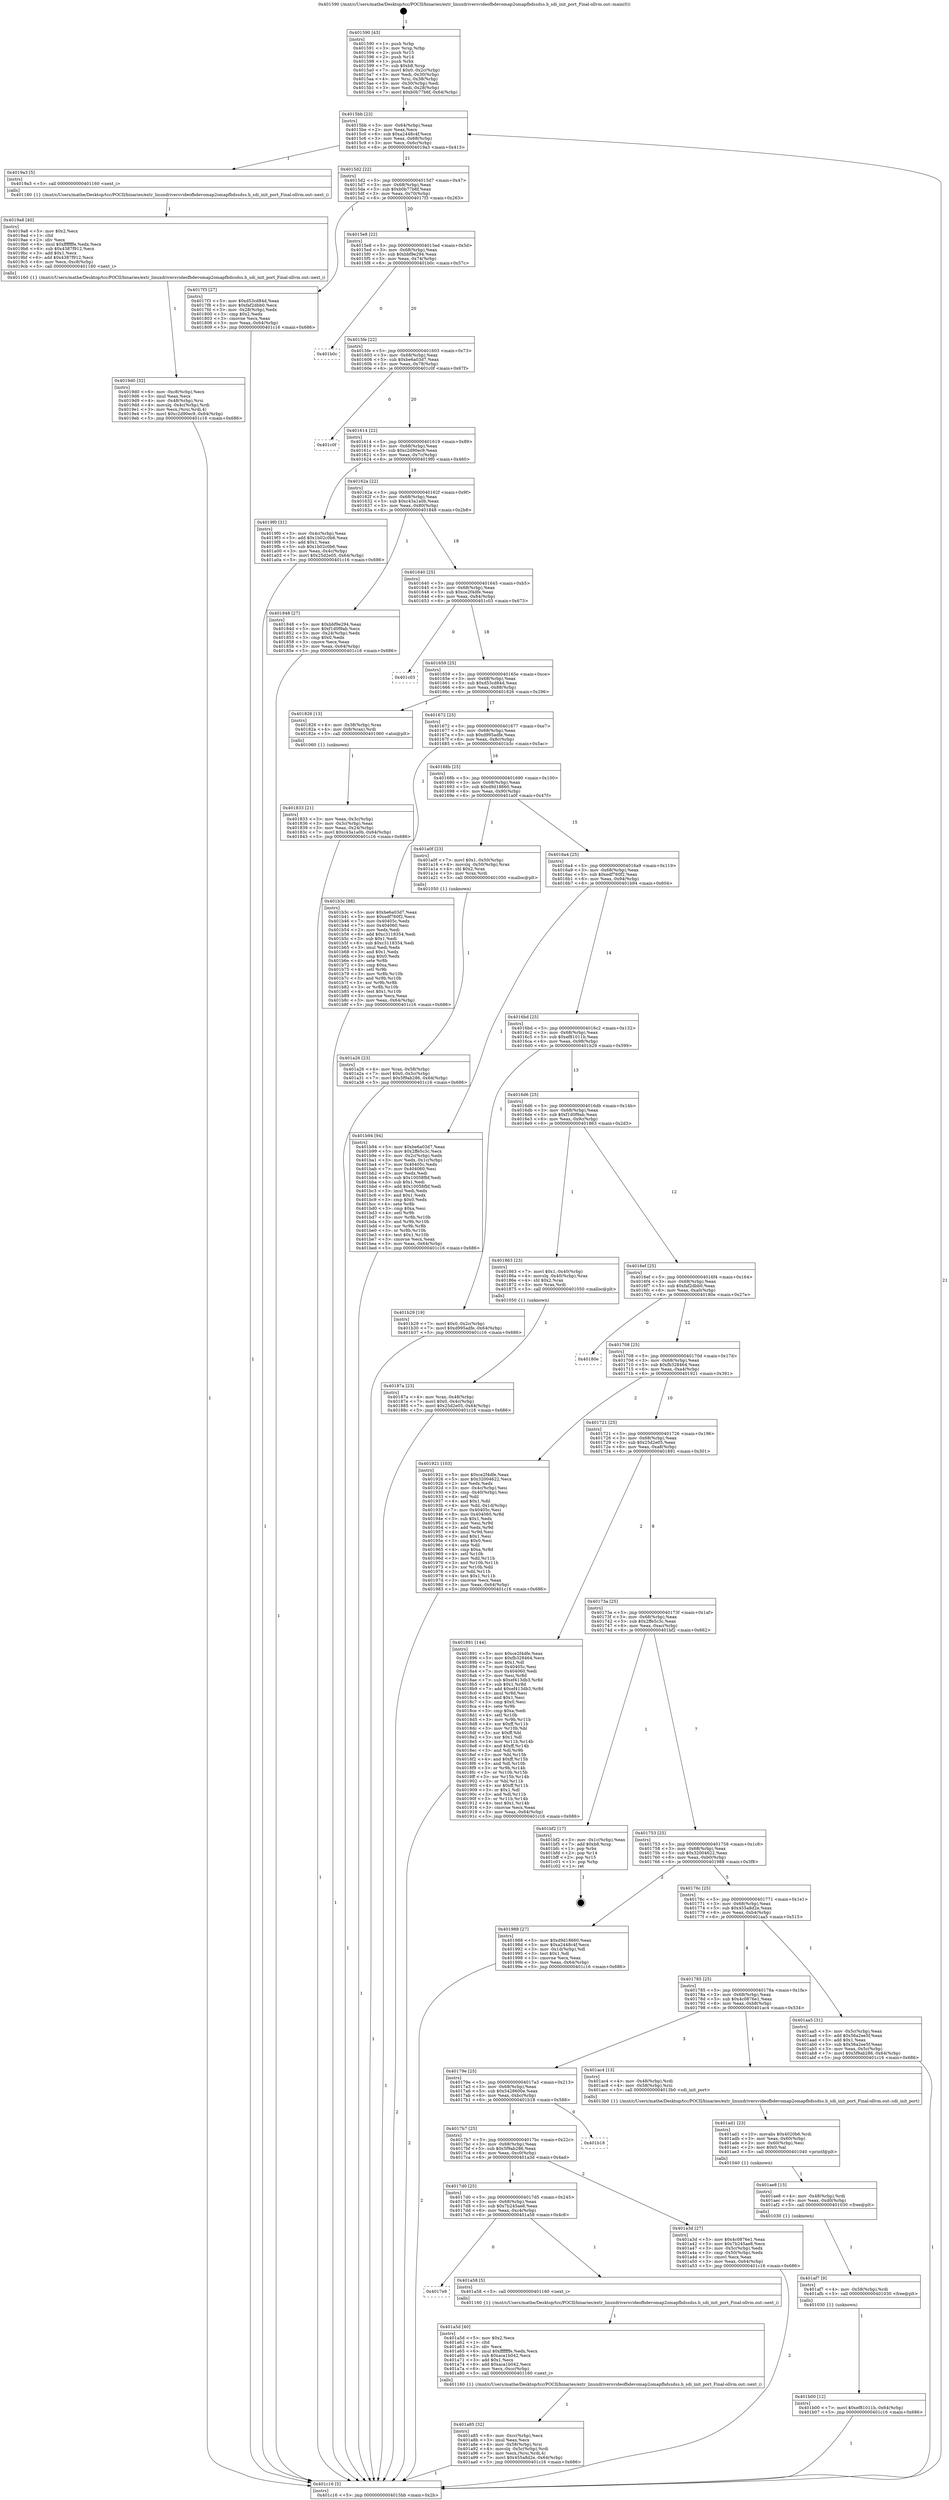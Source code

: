 digraph "0x401590" {
  label = "0x401590 (/mnt/c/Users/mathe/Desktop/tcc/POCII/binaries/extr_linuxdriversvideofbdevomap2omapfbdssdss.h_sdi_init_port_Final-ollvm.out::main(0))"
  labelloc = "t"
  node[shape=record]

  Entry [label="",width=0.3,height=0.3,shape=circle,fillcolor=black,style=filled]
  "0x4015bb" [label="{
     0x4015bb [23]\l
     | [instrs]\l
     &nbsp;&nbsp;0x4015bb \<+3\>: mov -0x64(%rbp),%eax\l
     &nbsp;&nbsp;0x4015be \<+2\>: mov %eax,%ecx\l
     &nbsp;&nbsp;0x4015c0 \<+6\>: sub $0xa2448c4f,%ecx\l
     &nbsp;&nbsp;0x4015c6 \<+3\>: mov %eax,-0x68(%rbp)\l
     &nbsp;&nbsp;0x4015c9 \<+3\>: mov %ecx,-0x6c(%rbp)\l
     &nbsp;&nbsp;0x4015cc \<+6\>: je 00000000004019a3 \<main+0x413\>\l
  }"]
  "0x4019a3" [label="{
     0x4019a3 [5]\l
     | [instrs]\l
     &nbsp;&nbsp;0x4019a3 \<+5\>: call 0000000000401160 \<next_i\>\l
     | [calls]\l
     &nbsp;&nbsp;0x401160 \{1\} (/mnt/c/Users/mathe/Desktop/tcc/POCII/binaries/extr_linuxdriversvideofbdevomap2omapfbdssdss.h_sdi_init_port_Final-ollvm.out::next_i)\l
  }"]
  "0x4015d2" [label="{
     0x4015d2 [22]\l
     | [instrs]\l
     &nbsp;&nbsp;0x4015d2 \<+5\>: jmp 00000000004015d7 \<main+0x47\>\l
     &nbsp;&nbsp;0x4015d7 \<+3\>: mov -0x68(%rbp),%eax\l
     &nbsp;&nbsp;0x4015da \<+5\>: sub $0xb0b77b6f,%eax\l
     &nbsp;&nbsp;0x4015df \<+3\>: mov %eax,-0x70(%rbp)\l
     &nbsp;&nbsp;0x4015e2 \<+6\>: je 00000000004017f3 \<main+0x263\>\l
  }"]
  Exit [label="",width=0.3,height=0.3,shape=circle,fillcolor=black,style=filled,peripheries=2]
  "0x4017f3" [label="{
     0x4017f3 [27]\l
     | [instrs]\l
     &nbsp;&nbsp;0x4017f3 \<+5\>: mov $0xd53cd84d,%eax\l
     &nbsp;&nbsp;0x4017f8 \<+5\>: mov $0xfaf2dbb0,%ecx\l
     &nbsp;&nbsp;0x4017fd \<+3\>: mov -0x28(%rbp),%edx\l
     &nbsp;&nbsp;0x401800 \<+3\>: cmp $0x2,%edx\l
     &nbsp;&nbsp;0x401803 \<+3\>: cmovne %ecx,%eax\l
     &nbsp;&nbsp;0x401806 \<+3\>: mov %eax,-0x64(%rbp)\l
     &nbsp;&nbsp;0x401809 \<+5\>: jmp 0000000000401c16 \<main+0x686\>\l
  }"]
  "0x4015e8" [label="{
     0x4015e8 [22]\l
     | [instrs]\l
     &nbsp;&nbsp;0x4015e8 \<+5\>: jmp 00000000004015ed \<main+0x5d\>\l
     &nbsp;&nbsp;0x4015ed \<+3\>: mov -0x68(%rbp),%eax\l
     &nbsp;&nbsp;0x4015f0 \<+5\>: sub $0xbbf9e294,%eax\l
     &nbsp;&nbsp;0x4015f5 \<+3\>: mov %eax,-0x74(%rbp)\l
     &nbsp;&nbsp;0x4015f8 \<+6\>: je 0000000000401b0c \<main+0x57c\>\l
  }"]
  "0x401c16" [label="{
     0x401c16 [5]\l
     | [instrs]\l
     &nbsp;&nbsp;0x401c16 \<+5\>: jmp 00000000004015bb \<main+0x2b\>\l
  }"]
  "0x401590" [label="{
     0x401590 [43]\l
     | [instrs]\l
     &nbsp;&nbsp;0x401590 \<+1\>: push %rbp\l
     &nbsp;&nbsp;0x401591 \<+3\>: mov %rsp,%rbp\l
     &nbsp;&nbsp;0x401594 \<+2\>: push %r15\l
     &nbsp;&nbsp;0x401596 \<+2\>: push %r14\l
     &nbsp;&nbsp;0x401598 \<+1\>: push %rbx\l
     &nbsp;&nbsp;0x401599 \<+7\>: sub $0xb8,%rsp\l
     &nbsp;&nbsp;0x4015a0 \<+7\>: movl $0x0,-0x2c(%rbp)\l
     &nbsp;&nbsp;0x4015a7 \<+3\>: mov %edi,-0x30(%rbp)\l
     &nbsp;&nbsp;0x4015aa \<+4\>: mov %rsi,-0x38(%rbp)\l
     &nbsp;&nbsp;0x4015ae \<+3\>: mov -0x30(%rbp),%edi\l
     &nbsp;&nbsp;0x4015b1 \<+3\>: mov %edi,-0x28(%rbp)\l
     &nbsp;&nbsp;0x4015b4 \<+7\>: movl $0xb0b77b6f,-0x64(%rbp)\l
  }"]
  "0x401b00" [label="{
     0x401b00 [12]\l
     | [instrs]\l
     &nbsp;&nbsp;0x401b00 \<+7\>: movl $0xef81011b,-0x64(%rbp)\l
     &nbsp;&nbsp;0x401b07 \<+5\>: jmp 0000000000401c16 \<main+0x686\>\l
  }"]
  "0x401b0c" [label="{
     0x401b0c\l
  }", style=dashed]
  "0x4015fe" [label="{
     0x4015fe [22]\l
     | [instrs]\l
     &nbsp;&nbsp;0x4015fe \<+5\>: jmp 0000000000401603 \<main+0x73\>\l
     &nbsp;&nbsp;0x401603 \<+3\>: mov -0x68(%rbp),%eax\l
     &nbsp;&nbsp;0x401606 \<+5\>: sub $0xbe6a03d7,%eax\l
     &nbsp;&nbsp;0x40160b \<+3\>: mov %eax,-0x78(%rbp)\l
     &nbsp;&nbsp;0x40160e \<+6\>: je 0000000000401c0f \<main+0x67f\>\l
  }"]
  "0x401af7" [label="{
     0x401af7 [9]\l
     | [instrs]\l
     &nbsp;&nbsp;0x401af7 \<+4\>: mov -0x58(%rbp),%rdi\l
     &nbsp;&nbsp;0x401afb \<+5\>: call 0000000000401030 \<free@plt\>\l
     | [calls]\l
     &nbsp;&nbsp;0x401030 \{1\} (unknown)\l
  }"]
  "0x401c0f" [label="{
     0x401c0f\l
  }", style=dashed]
  "0x401614" [label="{
     0x401614 [22]\l
     | [instrs]\l
     &nbsp;&nbsp;0x401614 \<+5\>: jmp 0000000000401619 \<main+0x89\>\l
     &nbsp;&nbsp;0x401619 \<+3\>: mov -0x68(%rbp),%eax\l
     &nbsp;&nbsp;0x40161c \<+5\>: sub $0xc2d90ec9,%eax\l
     &nbsp;&nbsp;0x401621 \<+3\>: mov %eax,-0x7c(%rbp)\l
     &nbsp;&nbsp;0x401624 \<+6\>: je 00000000004019f0 \<main+0x460\>\l
  }"]
  "0x401ae8" [label="{
     0x401ae8 [15]\l
     | [instrs]\l
     &nbsp;&nbsp;0x401ae8 \<+4\>: mov -0x48(%rbp),%rdi\l
     &nbsp;&nbsp;0x401aec \<+6\>: mov %eax,-0xd0(%rbp)\l
     &nbsp;&nbsp;0x401af2 \<+5\>: call 0000000000401030 \<free@plt\>\l
     | [calls]\l
     &nbsp;&nbsp;0x401030 \{1\} (unknown)\l
  }"]
  "0x4019f0" [label="{
     0x4019f0 [31]\l
     | [instrs]\l
     &nbsp;&nbsp;0x4019f0 \<+3\>: mov -0x4c(%rbp),%eax\l
     &nbsp;&nbsp;0x4019f3 \<+5\>: add $0x1b02c0b6,%eax\l
     &nbsp;&nbsp;0x4019f8 \<+3\>: add $0x1,%eax\l
     &nbsp;&nbsp;0x4019fb \<+5\>: sub $0x1b02c0b6,%eax\l
     &nbsp;&nbsp;0x401a00 \<+3\>: mov %eax,-0x4c(%rbp)\l
     &nbsp;&nbsp;0x401a03 \<+7\>: movl $0x25d2e05,-0x64(%rbp)\l
     &nbsp;&nbsp;0x401a0a \<+5\>: jmp 0000000000401c16 \<main+0x686\>\l
  }"]
  "0x40162a" [label="{
     0x40162a [22]\l
     | [instrs]\l
     &nbsp;&nbsp;0x40162a \<+5\>: jmp 000000000040162f \<main+0x9f\>\l
     &nbsp;&nbsp;0x40162f \<+3\>: mov -0x68(%rbp),%eax\l
     &nbsp;&nbsp;0x401632 \<+5\>: sub $0xc43a1a0b,%eax\l
     &nbsp;&nbsp;0x401637 \<+3\>: mov %eax,-0x80(%rbp)\l
     &nbsp;&nbsp;0x40163a \<+6\>: je 0000000000401848 \<main+0x2b8\>\l
  }"]
  "0x401ad1" [label="{
     0x401ad1 [23]\l
     | [instrs]\l
     &nbsp;&nbsp;0x401ad1 \<+10\>: movabs $0x4020b6,%rdi\l
     &nbsp;&nbsp;0x401adb \<+3\>: mov %eax,-0x60(%rbp)\l
     &nbsp;&nbsp;0x401ade \<+3\>: mov -0x60(%rbp),%esi\l
     &nbsp;&nbsp;0x401ae1 \<+2\>: mov $0x0,%al\l
     &nbsp;&nbsp;0x401ae3 \<+5\>: call 0000000000401040 \<printf@plt\>\l
     | [calls]\l
     &nbsp;&nbsp;0x401040 \{1\} (unknown)\l
  }"]
  "0x401848" [label="{
     0x401848 [27]\l
     | [instrs]\l
     &nbsp;&nbsp;0x401848 \<+5\>: mov $0xbbf9e294,%eax\l
     &nbsp;&nbsp;0x40184d \<+5\>: mov $0xf1d0f9ab,%ecx\l
     &nbsp;&nbsp;0x401852 \<+3\>: mov -0x24(%rbp),%edx\l
     &nbsp;&nbsp;0x401855 \<+3\>: cmp $0x0,%edx\l
     &nbsp;&nbsp;0x401858 \<+3\>: cmove %ecx,%eax\l
     &nbsp;&nbsp;0x40185b \<+3\>: mov %eax,-0x64(%rbp)\l
     &nbsp;&nbsp;0x40185e \<+5\>: jmp 0000000000401c16 \<main+0x686\>\l
  }"]
  "0x401640" [label="{
     0x401640 [25]\l
     | [instrs]\l
     &nbsp;&nbsp;0x401640 \<+5\>: jmp 0000000000401645 \<main+0xb5\>\l
     &nbsp;&nbsp;0x401645 \<+3\>: mov -0x68(%rbp),%eax\l
     &nbsp;&nbsp;0x401648 \<+5\>: sub $0xce2f4dfe,%eax\l
     &nbsp;&nbsp;0x40164d \<+6\>: mov %eax,-0x84(%rbp)\l
     &nbsp;&nbsp;0x401653 \<+6\>: je 0000000000401c03 \<main+0x673\>\l
  }"]
  "0x401a85" [label="{
     0x401a85 [32]\l
     | [instrs]\l
     &nbsp;&nbsp;0x401a85 \<+6\>: mov -0xcc(%rbp),%ecx\l
     &nbsp;&nbsp;0x401a8b \<+3\>: imul %eax,%ecx\l
     &nbsp;&nbsp;0x401a8e \<+4\>: mov -0x58(%rbp),%rsi\l
     &nbsp;&nbsp;0x401a92 \<+4\>: movslq -0x5c(%rbp),%rdi\l
     &nbsp;&nbsp;0x401a96 \<+3\>: mov %ecx,(%rsi,%rdi,4)\l
     &nbsp;&nbsp;0x401a99 \<+7\>: movl $0x455a8d2e,-0x64(%rbp)\l
     &nbsp;&nbsp;0x401aa0 \<+5\>: jmp 0000000000401c16 \<main+0x686\>\l
  }"]
  "0x401c03" [label="{
     0x401c03\l
  }", style=dashed]
  "0x401659" [label="{
     0x401659 [25]\l
     | [instrs]\l
     &nbsp;&nbsp;0x401659 \<+5\>: jmp 000000000040165e \<main+0xce\>\l
     &nbsp;&nbsp;0x40165e \<+3\>: mov -0x68(%rbp),%eax\l
     &nbsp;&nbsp;0x401661 \<+5\>: sub $0xd53cd84d,%eax\l
     &nbsp;&nbsp;0x401666 \<+6\>: mov %eax,-0x88(%rbp)\l
     &nbsp;&nbsp;0x40166c \<+6\>: je 0000000000401826 \<main+0x296\>\l
  }"]
  "0x401a5d" [label="{
     0x401a5d [40]\l
     | [instrs]\l
     &nbsp;&nbsp;0x401a5d \<+5\>: mov $0x2,%ecx\l
     &nbsp;&nbsp;0x401a62 \<+1\>: cltd\l
     &nbsp;&nbsp;0x401a63 \<+2\>: idiv %ecx\l
     &nbsp;&nbsp;0x401a65 \<+6\>: imul $0xfffffffe,%edx,%ecx\l
     &nbsp;&nbsp;0x401a6b \<+6\>: sub $0xaca1b042,%ecx\l
     &nbsp;&nbsp;0x401a71 \<+3\>: add $0x1,%ecx\l
     &nbsp;&nbsp;0x401a74 \<+6\>: add $0xaca1b042,%ecx\l
     &nbsp;&nbsp;0x401a7a \<+6\>: mov %ecx,-0xcc(%rbp)\l
     &nbsp;&nbsp;0x401a80 \<+5\>: call 0000000000401160 \<next_i\>\l
     | [calls]\l
     &nbsp;&nbsp;0x401160 \{1\} (/mnt/c/Users/mathe/Desktop/tcc/POCII/binaries/extr_linuxdriversvideofbdevomap2omapfbdssdss.h_sdi_init_port_Final-ollvm.out::next_i)\l
  }"]
  "0x401826" [label="{
     0x401826 [13]\l
     | [instrs]\l
     &nbsp;&nbsp;0x401826 \<+4\>: mov -0x38(%rbp),%rax\l
     &nbsp;&nbsp;0x40182a \<+4\>: mov 0x8(%rax),%rdi\l
     &nbsp;&nbsp;0x40182e \<+5\>: call 0000000000401060 \<atoi@plt\>\l
     | [calls]\l
     &nbsp;&nbsp;0x401060 \{1\} (unknown)\l
  }"]
  "0x401672" [label="{
     0x401672 [25]\l
     | [instrs]\l
     &nbsp;&nbsp;0x401672 \<+5\>: jmp 0000000000401677 \<main+0xe7\>\l
     &nbsp;&nbsp;0x401677 \<+3\>: mov -0x68(%rbp),%eax\l
     &nbsp;&nbsp;0x40167a \<+5\>: sub $0xd995adfe,%eax\l
     &nbsp;&nbsp;0x40167f \<+6\>: mov %eax,-0x8c(%rbp)\l
     &nbsp;&nbsp;0x401685 \<+6\>: je 0000000000401b3c \<main+0x5ac\>\l
  }"]
  "0x401833" [label="{
     0x401833 [21]\l
     | [instrs]\l
     &nbsp;&nbsp;0x401833 \<+3\>: mov %eax,-0x3c(%rbp)\l
     &nbsp;&nbsp;0x401836 \<+3\>: mov -0x3c(%rbp),%eax\l
     &nbsp;&nbsp;0x401839 \<+3\>: mov %eax,-0x24(%rbp)\l
     &nbsp;&nbsp;0x40183c \<+7\>: movl $0xc43a1a0b,-0x64(%rbp)\l
     &nbsp;&nbsp;0x401843 \<+5\>: jmp 0000000000401c16 \<main+0x686\>\l
  }"]
  "0x4017e9" [label="{
     0x4017e9\l
  }", style=dashed]
  "0x401b3c" [label="{
     0x401b3c [88]\l
     | [instrs]\l
     &nbsp;&nbsp;0x401b3c \<+5\>: mov $0xbe6a03d7,%eax\l
     &nbsp;&nbsp;0x401b41 \<+5\>: mov $0xedf760f2,%ecx\l
     &nbsp;&nbsp;0x401b46 \<+7\>: mov 0x40405c,%edx\l
     &nbsp;&nbsp;0x401b4d \<+7\>: mov 0x404060,%esi\l
     &nbsp;&nbsp;0x401b54 \<+2\>: mov %edx,%edi\l
     &nbsp;&nbsp;0x401b56 \<+6\>: add $0xc3118354,%edi\l
     &nbsp;&nbsp;0x401b5c \<+3\>: sub $0x1,%edi\l
     &nbsp;&nbsp;0x401b5f \<+6\>: sub $0xc3118354,%edi\l
     &nbsp;&nbsp;0x401b65 \<+3\>: imul %edi,%edx\l
     &nbsp;&nbsp;0x401b68 \<+3\>: and $0x1,%edx\l
     &nbsp;&nbsp;0x401b6b \<+3\>: cmp $0x0,%edx\l
     &nbsp;&nbsp;0x401b6e \<+4\>: sete %r8b\l
     &nbsp;&nbsp;0x401b72 \<+3\>: cmp $0xa,%esi\l
     &nbsp;&nbsp;0x401b75 \<+4\>: setl %r9b\l
     &nbsp;&nbsp;0x401b79 \<+3\>: mov %r8b,%r10b\l
     &nbsp;&nbsp;0x401b7c \<+3\>: and %r9b,%r10b\l
     &nbsp;&nbsp;0x401b7f \<+3\>: xor %r9b,%r8b\l
     &nbsp;&nbsp;0x401b82 \<+3\>: or %r8b,%r10b\l
     &nbsp;&nbsp;0x401b85 \<+4\>: test $0x1,%r10b\l
     &nbsp;&nbsp;0x401b89 \<+3\>: cmovne %ecx,%eax\l
     &nbsp;&nbsp;0x401b8c \<+3\>: mov %eax,-0x64(%rbp)\l
     &nbsp;&nbsp;0x401b8f \<+5\>: jmp 0000000000401c16 \<main+0x686\>\l
  }"]
  "0x40168b" [label="{
     0x40168b [25]\l
     | [instrs]\l
     &nbsp;&nbsp;0x40168b \<+5\>: jmp 0000000000401690 \<main+0x100\>\l
     &nbsp;&nbsp;0x401690 \<+3\>: mov -0x68(%rbp),%eax\l
     &nbsp;&nbsp;0x401693 \<+5\>: sub $0xd9d18660,%eax\l
     &nbsp;&nbsp;0x401698 \<+6\>: mov %eax,-0x90(%rbp)\l
     &nbsp;&nbsp;0x40169e \<+6\>: je 0000000000401a0f \<main+0x47f\>\l
  }"]
  "0x401a58" [label="{
     0x401a58 [5]\l
     | [instrs]\l
     &nbsp;&nbsp;0x401a58 \<+5\>: call 0000000000401160 \<next_i\>\l
     | [calls]\l
     &nbsp;&nbsp;0x401160 \{1\} (/mnt/c/Users/mathe/Desktop/tcc/POCII/binaries/extr_linuxdriversvideofbdevomap2omapfbdssdss.h_sdi_init_port_Final-ollvm.out::next_i)\l
  }"]
  "0x401a0f" [label="{
     0x401a0f [23]\l
     | [instrs]\l
     &nbsp;&nbsp;0x401a0f \<+7\>: movl $0x1,-0x50(%rbp)\l
     &nbsp;&nbsp;0x401a16 \<+4\>: movslq -0x50(%rbp),%rax\l
     &nbsp;&nbsp;0x401a1a \<+4\>: shl $0x2,%rax\l
     &nbsp;&nbsp;0x401a1e \<+3\>: mov %rax,%rdi\l
     &nbsp;&nbsp;0x401a21 \<+5\>: call 0000000000401050 \<malloc@plt\>\l
     | [calls]\l
     &nbsp;&nbsp;0x401050 \{1\} (unknown)\l
  }"]
  "0x4016a4" [label="{
     0x4016a4 [25]\l
     | [instrs]\l
     &nbsp;&nbsp;0x4016a4 \<+5\>: jmp 00000000004016a9 \<main+0x119\>\l
     &nbsp;&nbsp;0x4016a9 \<+3\>: mov -0x68(%rbp),%eax\l
     &nbsp;&nbsp;0x4016ac \<+5\>: sub $0xedf760f2,%eax\l
     &nbsp;&nbsp;0x4016b1 \<+6\>: mov %eax,-0x94(%rbp)\l
     &nbsp;&nbsp;0x4016b7 \<+6\>: je 0000000000401b94 \<main+0x604\>\l
  }"]
  "0x4017d0" [label="{
     0x4017d0 [25]\l
     | [instrs]\l
     &nbsp;&nbsp;0x4017d0 \<+5\>: jmp 00000000004017d5 \<main+0x245\>\l
     &nbsp;&nbsp;0x4017d5 \<+3\>: mov -0x68(%rbp),%eax\l
     &nbsp;&nbsp;0x4017d8 \<+5\>: sub $0x7b245ae8,%eax\l
     &nbsp;&nbsp;0x4017dd \<+6\>: mov %eax,-0xc4(%rbp)\l
     &nbsp;&nbsp;0x4017e3 \<+6\>: je 0000000000401a58 \<main+0x4c8\>\l
  }"]
  "0x401b94" [label="{
     0x401b94 [94]\l
     | [instrs]\l
     &nbsp;&nbsp;0x401b94 \<+5\>: mov $0xbe6a03d7,%eax\l
     &nbsp;&nbsp;0x401b99 \<+5\>: mov $0x2ffe5c3c,%ecx\l
     &nbsp;&nbsp;0x401b9e \<+3\>: mov -0x2c(%rbp),%edx\l
     &nbsp;&nbsp;0x401ba1 \<+3\>: mov %edx,-0x1c(%rbp)\l
     &nbsp;&nbsp;0x401ba4 \<+7\>: mov 0x40405c,%edx\l
     &nbsp;&nbsp;0x401bab \<+7\>: mov 0x404060,%esi\l
     &nbsp;&nbsp;0x401bb2 \<+2\>: mov %edx,%edi\l
     &nbsp;&nbsp;0x401bb4 \<+6\>: sub $0x10058fbf,%edi\l
     &nbsp;&nbsp;0x401bba \<+3\>: sub $0x1,%edi\l
     &nbsp;&nbsp;0x401bbd \<+6\>: add $0x10058fbf,%edi\l
     &nbsp;&nbsp;0x401bc3 \<+3\>: imul %edi,%edx\l
     &nbsp;&nbsp;0x401bc6 \<+3\>: and $0x1,%edx\l
     &nbsp;&nbsp;0x401bc9 \<+3\>: cmp $0x0,%edx\l
     &nbsp;&nbsp;0x401bcc \<+4\>: sete %r8b\l
     &nbsp;&nbsp;0x401bd0 \<+3\>: cmp $0xa,%esi\l
     &nbsp;&nbsp;0x401bd3 \<+4\>: setl %r9b\l
     &nbsp;&nbsp;0x401bd7 \<+3\>: mov %r8b,%r10b\l
     &nbsp;&nbsp;0x401bda \<+3\>: and %r9b,%r10b\l
     &nbsp;&nbsp;0x401bdd \<+3\>: xor %r9b,%r8b\l
     &nbsp;&nbsp;0x401be0 \<+3\>: or %r8b,%r10b\l
     &nbsp;&nbsp;0x401be3 \<+4\>: test $0x1,%r10b\l
     &nbsp;&nbsp;0x401be7 \<+3\>: cmovne %ecx,%eax\l
     &nbsp;&nbsp;0x401bea \<+3\>: mov %eax,-0x64(%rbp)\l
     &nbsp;&nbsp;0x401bed \<+5\>: jmp 0000000000401c16 \<main+0x686\>\l
  }"]
  "0x4016bd" [label="{
     0x4016bd [25]\l
     | [instrs]\l
     &nbsp;&nbsp;0x4016bd \<+5\>: jmp 00000000004016c2 \<main+0x132\>\l
     &nbsp;&nbsp;0x4016c2 \<+3\>: mov -0x68(%rbp),%eax\l
     &nbsp;&nbsp;0x4016c5 \<+5\>: sub $0xef81011b,%eax\l
     &nbsp;&nbsp;0x4016ca \<+6\>: mov %eax,-0x98(%rbp)\l
     &nbsp;&nbsp;0x4016d0 \<+6\>: je 0000000000401b29 \<main+0x599\>\l
  }"]
  "0x401a3d" [label="{
     0x401a3d [27]\l
     | [instrs]\l
     &nbsp;&nbsp;0x401a3d \<+5\>: mov $0x4c0876e1,%eax\l
     &nbsp;&nbsp;0x401a42 \<+5\>: mov $0x7b245ae8,%ecx\l
     &nbsp;&nbsp;0x401a47 \<+3\>: mov -0x5c(%rbp),%edx\l
     &nbsp;&nbsp;0x401a4a \<+3\>: cmp -0x50(%rbp),%edx\l
     &nbsp;&nbsp;0x401a4d \<+3\>: cmovl %ecx,%eax\l
     &nbsp;&nbsp;0x401a50 \<+3\>: mov %eax,-0x64(%rbp)\l
     &nbsp;&nbsp;0x401a53 \<+5\>: jmp 0000000000401c16 \<main+0x686\>\l
  }"]
  "0x401b29" [label="{
     0x401b29 [19]\l
     | [instrs]\l
     &nbsp;&nbsp;0x401b29 \<+7\>: movl $0x0,-0x2c(%rbp)\l
     &nbsp;&nbsp;0x401b30 \<+7\>: movl $0xd995adfe,-0x64(%rbp)\l
     &nbsp;&nbsp;0x401b37 \<+5\>: jmp 0000000000401c16 \<main+0x686\>\l
  }"]
  "0x4016d6" [label="{
     0x4016d6 [25]\l
     | [instrs]\l
     &nbsp;&nbsp;0x4016d6 \<+5\>: jmp 00000000004016db \<main+0x14b\>\l
     &nbsp;&nbsp;0x4016db \<+3\>: mov -0x68(%rbp),%eax\l
     &nbsp;&nbsp;0x4016de \<+5\>: sub $0xf1d0f9ab,%eax\l
     &nbsp;&nbsp;0x4016e3 \<+6\>: mov %eax,-0x9c(%rbp)\l
     &nbsp;&nbsp;0x4016e9 \<+6\>: je 0000000000401863 \<main+0x2d3\>\l
  }"]
  "0x4017b7" [label="{
     0x4017b7 [25]\l
     | [instrs]\l
     &nbsp;&nbsp;0x4017b7 \<+5\>: jmp 00000000004017bc \<main+0x22c\>\l
     &nbsp;&nbsp;0x4017bc \<+3\>: mov -0x68(%rbp),%eax\l
     &nbsp;&nbsp;0x4017bf \<+5\>: sub $0x5f9ab286,%eax\l
     &nbsp;&nbsp;0x4017c4 \<+6\>: mov %eax,-0xc0(%rbp)\l
     &nbsp;&nbsp;0x4017ca \<+6\>: je 0000000000401a3d \<main+0x4ad\>\l
  }"]
  "0x401863" [label="{
     0x401863 [23]\l
     | [instrs]\l
     &nbsp;&nbsp;0x401863 \<+7\>: movl $0x1,-0x40(%rbp)\l
     &nbsp;&nbsp;0x40186a \<+4\>: movslq -0x40(%rbp),%rax\l
     &nbsp;&nbsp;0x40186e \<+4\>: shl $0x2,%rax\l
     &nbsp;&nbsp;0x401872 \<+3\>: mov %rax,%rdi\l
     &nbsp;&nbsp;0x401875 \<+5\>: call 0000000000401050 \<malloc@plt\>\l
     | [calls]\l
     &nbsp;&nbsp;0x401050 \{1\} (unknown)\l
  }"]
  "0x4016ef" [label="{
     0x4016ef [25]\l
     | [instrs]\l
     &nbsp;&nbsp;0x4016ef \<+5\>: jmp 00000000004016f4 \<main+0x164\>\l
     &nbsp;&nbsp;0x4016f4 \<+3\>: mov -0x68(%rbp),%eax\l
     &nbsp;&nbsp;0x4016f7 \<+5\>: sub $0xfaf2dbb0,%eax\l
     &nbsp;&nbsp;0x4016fc \<+6\>: mov %eax,-0xa0(%rbp)\l
     &nbsp;&nbsp;0x401702 \<+6\>: je 000000000040180e \<main+0x27e\>\l
  }"]
  "0x40187a" [label="{
     0x40187a [23]\l
     | [instrs]\l
     &nbsp;&nbsp;0x40187a \<+4\>: mov %rax,-0x48(%rbp)\l
     &nbsp;&nbsp;0x40187e \<+7\>: movl $0x0,-0x4c(%rbp)\l
     &nbsp;&nbsp;0x401885 \<+7\>: movl $0x25d2e05,-0x64(%rbp)\l
     &nbsp;&nbsp;0x40188c \<+5\>: jmp 0000000000401c16 \<main+0x686\>\l
  }"]
  "0x401b18" [label="{
     0x401b18\l
  }", style=dashed]
  "0x40180e" [label="{
     0x40180e\l
  }", style=dashed]
  "0x401708" [label="{
     0x401708 [25]\l
     | [instrs]\l
     &nbsp;&nbsp;0x401708 \<+5\>: jmp 000000000040170d \<main+0x17d\>\l
     &nbsp;&nbsp;0x40170d \<+3\>: mov -0x68(%rbp),%eax\l
     &nbsp;&nbsp;0x401710 \<+5\>: sub $0xfb328464,%eax\l
     &nbsp;&nbsp;0x401715 \<+6\>: mov %eax,-0xa4(%rbp)\l
     &nbsp;&nbsp;0x40171b \<+6\>: je 0000000000401921 \<main+0x391\>\l
  }"]
  "0x40179e" [label="{
     0x40179e [25]\l
     | [instrs]\l
     &nbsp;&nbsp;0x40179e \<+5\>: jmp 00000000004017a3 \<main+0x213\>\l
     &nbsp;&nbsp;0x4017a3 \<+3\>: mov -0x68(%rbp),%eax\l
     &nbsp;&nbsp;0x4017a6 \<+5\>: sub $0x5428600e,%eax\l
     &nbsp;&nbsp;0x4017ab \<+6\>: mov %eax,-0xbc(%rbp)\l
     &nbsp;&nbsp;0x4017b1 \<+6\>: je 0000000000401b18 \<main+0x588\>\l
  }"]
  "0x401921" [label="{
     0x401921 [103]\l
     | [instrs]\l
     &nbsp;&nbsp;0x401921 \<+5\>: mov $0xce2f4dfe,%eax\l
     &nbsp;&nbsp;0x401926 \<+5\>: mov $0x32004622,%ecx\l
     &nbsp;&nbsp;0x40192b \<+2\>: xor %edx,%edx\l
     &nbsp;&nbsp;0x40192d \<+3\>: mov -0x4c(%rbp),%esi\l
     &nbsp;&nbsp;0x401930 \<+3\>: cmp -0x40(%rbp),%esi\l
     &nbsp;&nbsp;0x401933 \<+4\>: setl %dil\l
     &nbsp;&nbsp;0x401937 \<+4\>: and $0x1,%dil\l
     &nbsp;&nbsp;0x40193b \<+4\>: mov %dil,-0x1d(%rbp)\l
     &nbsp;&nbsp;0x40193f \<+7\>: mov 0x40405c,%esi\l
     &nbsp;&nbsp;0x401946 \<+8\>: mov 0x404060,%r8d\l
     &nbsp;&nbsp;0x40194e \<+3\>: sub $0x1,%edx\l
     &nbsp;&nbsp;0x401951 \<+3\>: mov %esi,%r9d\l
     &nbsp;&nbsp;0x401954 \<+3\>: add %edx,%r9d\l
     &nbsp;&nbsp;0x401957 \<+4\>: imul %r9d,%esi\l
     &nbsp;&nbsp;0x40195b \<+3\>: and $0x1,%esi\l
     &nbsp;&nbsp;0x40195e \<+3\>: cmp $0x0,%esi\l
     &nbsp;&nbsp;0x401961 \<+4\>: sete %dil\l
     &nbsp;&nbsp;0x401965 \<+4\>: cmp $0xa,%r8d\l
     &nbsp;&nbsp;0x401969 \<+4\>: setl %r10b\l
     &nbsp;&nbsp;0x40196d \<+3\>: mov %dil,%r11b\l
     &nbsp;&nbsp;0x401970 \<+3\>: and %r10b,%r11b\l
     &nbsp;&nbsp;0x401973 \<+3\>: xor %r10b,%dil\l
     &nbsp;&nbsp;0x401976 \<+3\>: or %dil,%r11b\l
     &nbsp;&nbsp;0x401979 \<+4\>: test $0x1,%r11b\l
     &nbsp;&nbsp;0x40197d \<+3\>: cmovne %ecx,%eax\l
     &nbsp;&nbsp;0x401980 \<+3\>: mov %eax,-0x64(%rbp)\l
     &nbsp;&nbsp;0x401983 \<+5\>: jmp 0000000000401c16 \<main+0x686\>\l
  }"]
  "0x401721" [label="{
     0x401721 [25]\l
     | [instrs]\l
     &nbsp;&nbsp;0x401721 \<+5\>: jmp 0000000000401726 \<main+0x196\>\l
     &nbsp;&nbsp;0x401726 \<+3\>: mov -0x68(%rbp),%eax\l
     &nbsp;&nbsp;0x401729 \<+5\>: sub $0x25d2e05,%eax\l
     &nbsp;&nbsp;0x40172e \<+6\>: mov %eax,-0xa8(%rbp)\l
     &nbsp;&nbsp;0x401734 \<+6\>: je 0000000000401891 \<main+0x301\>\l
  }"]
  "0x401ac4" [label="{
     0x401ac4 [13]\l
     | [instrs]\l
     &nbsp;&nbsp;0x401ac4 \<+4\>: mov -0x48(%rbp),%rdi\l
     &nbsp;&nbsp;0x401ac8 \<+4\>: mov -0x58(%rbp),%rsi\l
     &nbsp;&nbsp;0x401acc \<+5\>: call 00000000004013b0 \<sdi_init_port\>\l
     | [calls]\l
     &nbsp;&nbsp;0x4013b0 \{1\} (/mnt/c/Users/mathe/Desktop/tcc/POCII/binaries/extr_linuxdriversvideofbdevomap2omapfbdssdss.h_sdi_init_port_Final-ollvm.out::sdi_init_port)\l
  }"]
  "0x401891" [label="{
     0x401891 [144]\l
     | [instrs]\l
     &nbsp;&nbsp;0x401891 \<+5\>: mov $0xce2f4dfe,%eax\l
     &nbsp;&nbsp;0x401896 \<+5\>: mov $0xfb328464,%ecx\l
     &nbsp;&nbsp;0x40189b \<+2\>: mov $0x1,%dl\l
     &nbsp;&nbsp;0x40189d \<+7\>: mov 0x40405c,%esi\l
     &nbsp;&nbsp;0x4018a4 \<+7\>: mov 0x404060,%edi\l
     &nbsp;&nbsp;0x4018ab \<+3\>: mov %esi,%r8d\l
     &nbsp;&nbsp;0x4018ae \<+7\>: sub $0xef413db3,%r8d\l
     &nbsp;&nbsp;0x4018b5 \<+4\>: sub $0x1,%r8d\l
     &nbsp;&nbsp;0x4018b9 \<+7\>: add $0xef413db3,%r8d\l
     &nbsp;&nbsp;0x4018c0 \<+4\>: imul %r8d,%esi\l
     &nbsp;&nbsp;0x4018c4 \<+3\>: and $0x1,%esi\l
     &nbsp;&nbsp;0x4018c7 \<+3\>: cmp $0x0,%esi\l
     &nbsp;&nbsp;0x4018ca \<+4\>: sete %r9b\l
     &nbsp;&nbsp;0x4018ce \<+3\>: cmp $0xa,%edi\l
     &nbsp;&nbsp;0x4018d1 \<+4\>: setl %r10b\l
     &nbsp;&nbsp;0x4018d5 \<+3\>: mov %r9b,%r11b\l
     &nbsp;&nbsp;0x4018d8 \<+4\>: xor $0xff,%r11b\l
     &nbsp;&nbsp;0x4018dc \<+3\>: mov %r10b,%bl\l
     &nbsp;&nbsp;0x4018df \<+3\>: xor $0xff,%bl\l
     &nbsp;&nbsp;0x4018e2 \<+3\>: xor $0x1,%dl\l
     &nbsp;&nbsp;0x4018e5 \<+3\>: mov %r11b,%r14b\l
     &nbsp;&nbsp;0x4018e8 \<+4\>: and $0xff,%r14b\l
     &nbsp;&nbsp;0x4018ec \<+3\>: and %dl,%r9b\l
     &nbsp;&nbsp;0x4018ef \<+3\>: mov %bl,%r15b\l
     &nbsp;&nbsp;0x4018f2 \<+4\>: and $0xff,%r15b\l
     &nbsp;&nbsp;0x4018f6 \<+3\>: and %dl,%r10b\l
     &nbsp;&nbsp;0x4018f9 \<+3\>: or %r9b,%r14b\l
     &nbsp;&nbsp;0x4018fc \<+3\>: or %r10b,%r15b\l
     &nbsp;&nbsp;0x4018ff \<+3\>: xor %r15b,%r14b\l
     &nbsp;&nbsp;0x401902 \<+3\>: or %bl,%r11b\l
     &nbsp;&nbsp;0x401905 \<+4\>: xor $0xff,%r11b\l
     &nbsp;&nbsp;0x401909 \<+3\>: or $0x1,%dl\l
     &nbsp;&nbsp;0x40190c \<+3\>: and %dl,%r11b\l
     &nbsp;&nbsp;0x40190f \<+3\>: or %r11b,%r14b\l
     &nbsp;&nbsp;0x401912 \<+4\>: test $0x1,%r14b\l
     &nbsp;&nbsp;0x401916 \<+3\>: cmovne %ecx,%eax\l
     &nbsp;&nbsp;0x401919 \<+3\>: mov %eax,-0x64(%rbp)\l
     &nbsp;&nbsp;0x40191c \<+5\>: jmp 0000000000401c16 \<main+0x686\>\l
  }"]
  "0x40173a" [label="{
     0x40173a [25]\l
     | [instrs]\l
     &nbsp;&nbsp;0x40173a \<+5\>: jmp 000000000040173f \<main+0x1af\>\l
     &nbsp;&nbsp;0x40173f \<+3\>: mov -0x68(%rbp),%eax\l
     &nbsp;&nbsp;0x401742 \<+5\>: sub $0x2ffe5c3c,%eax\l
     &nbsp;&nbsp;0x401747 \<+6\>: mov %eax,-0xac(%rbp)\l
     &nbsp;&nbsp;0x40174d \<+6\>: je 0000000000401bf2 \<main+0x662\>\l
  }"]
  "0x401785" [label="{
     0x401785 [25]\l
     | [instrs]\l
     &nbsp;&nbsp;0x401785 \<+5\>: jmp 000000000040178a \<main+0x1fa\>\l
     &nbsp;&nbsp;0x40178a \<+3\>: mov -0x68(%rbp),%eax\l
     &nbsp;&nbsp;0x40178d \<+5\>: sub $0x4c0876e1,%eax\l
     &nbsp;&nbsp;0x401792 \<+6\>: mov %eax,-0xb8(%rbp)\l
     &nbsp;&nbsp;0x401798 \<+6\>: je 0000000000401ac4 \<main+0x534\>\l
  }"]
  "0x401bf2" [label="{
     0x401bf2 [17]\l
     | [instrs]\l
     &nbsp;&nbsp;0x401bf2 \<+3\>: mov -0x1c(%rbp),%eax\l
     &nbsp;&nbsp;0x401bf5 \<+7\>: add $0xb8,%rsp\l
     &nbsp;&nbsp;0x401bfc \<+1\>: pop %rbx\l
     &nbsp;&nbsp;0x401bfd \<+2\>: pop %r14\l
     &nbsp;&nbsp;0x401bff \<+2\>: pop %r15\l
     &nbsp;&nbsp;0x401c01 \<+1\>: pop %rbp\l
     &nbsp;&nbsp;0x401c02 \<+1\>: ret\l
  }"]
  "0x401753" [label="{
     0x401753 [25]\l
     | [instrs]\l
     &nbsp;&nbsp;0x401753 \<+5\>: jmp 0000000000401758 \<main+0x1c8\>\l
     &nbsp;&nbsp;0x401758 \<+3\>: mov -0x68(%rbp),%eax\l
     &nbsp;&nbsp;0x40175b \<+5\>: sub $0x32004622,%eax\l
     &nbsp;&nbsp;0x401760 \<+6\>: mov %eax,-0xb0(%rbp)\l
     &nbsp;&nbsp;0x401766 \<+6\>: je 0000000000401988 \<main+0x3f8\>\l
  }"]
  "0x401aa5" [label="{
     0x401aa5 [31]\l
     | [instrs]\l
     &nbsp;&nbsp;0x401aa5 \<+3\>: mov -0x5c(%rbp),%eax\l
     &nbsp;&nbsp;0x401aa8 \<+5\>: add $0x56a2ee5f,%eax\l
     &nbsp;&nbsp;0x401aad \<+3\>: add $0x1,%eax\l
     &nbsp;&nbsp;0x401ab0 \<+5\>: sub $0x56a2ee5f,%eax\l
     &nbsp;&nbsp;0x401ab5 \<+3\>: mov %eax,-0x5c(%rbp)\l
     &nbsp;&nbsp;0x401ab8 \<+7\>: movl $0x5f9ab286,-0x64(%rbp)\l
     &nbsp;&nbsp;0x401abf \<+5\>: jmp 0000000000401c16 \<main+0x686\>\l
  }"]
  "0x401988" [label="{
     0x401988 [27]\l
     | [instrs]\l
     &nbsp;&nbsp;0x401988 \<+5\>: mov $0xd9d18660,%eax\l
     &nbsp;&nbsp;0x40198d \<+5\>: mov $0xa2448c4f,%ecx\l
     &nbsp;&nbsp;0x401992 \<+3\>: mov -0x1d(%rbp),%dl\l
     &nbsp;&nbsp;0x401995 \<+3\>: test $0x1,%dl\l
     &nbsp;&nbsp;0x401998 \<+3\>: cmovne %ecx,%eax\l
     &nbsp;&nbsp;0x40199b \<+3\>: mov %eax,-0x64(%rbp)\l
     &nbsp;&nbsp;0x40199e \<+5\>: jmp 0000000000401c16 \<main+0x686\>\l
  }"]
  "0x40176c" [label="{
     0x40176c [25]\l
     | [instrs]\l
     &nbsp;&nbsp;0x40176c \<+5\>: jmp 0000000000401771 \<main+0x1e1\>\l
     &nbsp;&nbsp;0x401771 \<+3\>: mov -0x68(%rbp),%eax\l
     &nbsp;&nbsp;0x401774 \<+5\>: sub $0x455a8d2e,%eax\l
     &nbsp;&nbsp;0x401779 \<+6\>: mov %eax,-0xb4(%rbp)\l
     &nbsp;&nbsp;0x40177f \<+6\>: je 0000000000401aa5 \<main+0x515\>\l
  }"]
  "0x4019a8" [label="{
     0x4019a8 [40]\l
     | [instrs]\l
     &nbsp;&nbsp;0x4019a8 \<+5\>: mov $0x2,%ecx\l
     &nbsp;&nbsp;0x4019ad \<+1\>: cltd\l
     &nbsp;&nbsp;0x4019ae \<+2\>: idiv %ecx\l
     &nbsp;&nbsp;0x4019b0 \<+6\>: imul $0xfffffffe,%edx,%ecx\l
     &nbsp;&nbsp;0x4019b6 \<+6\>: sub $0x4387f912,%ecx\l
     &nbsp;&nbsp;0x4019bc \<+3\>: add $0x1,%ecx\l
     &nbsp;&nbsp;0x4019bf \<+6\>: add $0x4387f912,%ecx\l
     &nbsp;&nbsp;0x4019c5 \<+6\>: mov %ecx,-0xc8(%rbp)\l
     &nbsp;&nbsp;0x4019cb \<+5\>: call 0000000000401160 \<next_i\>\l
     | [calls]\l
     &nbsp;&nbsp;0x401160 \{1\} (/mnt/c/Users/mathe/Desktop/tcc/POCII/binaries/extr_linuxdriversvideofbdevomap2omapfbdssdss.h_sdi_init_port_Final-ollvm.out::next_i)\l
  }"]
  "0x4019d0" [label="{
     0x4019d0 [32]\l
     | [instrs]\l
     &nbsp;&nbsp;0x4019d0 \<+6\>: mov -0xc8(%rbp),%ecx\l
     &nbsp;&nbsp;0x4019d6 \<+3\>: imul %eax,%ecx\l
     &nbsp;&nbsp;0x4019d9 \<+4\>: mov -0x48(%rbp),%rsi\l
     &nbsp;&nbsp;0x4019dd \<+4\>: movslq -0x4c(%rbp),%rdi\l
     &nbsp;&nbsp;0x4019e1 \<+3\>: mov %ecx,(%rsi,%rdi,4)\l
     &nbsp;&nbsp;0x4019e4 \<+7\>: movl $0xc2d90ec9,-0x64(%rbp)\l
     &nbsp;&nbsp;0x4019eb \<+5\>: jmp 0000000000401c16 \<main+0x686\>\l
  }"]
  "0x401a26" [label="{
     0x401a26 [23]\l
     | [instrs]\l
     &nbsp;&nbsp;0x401a26 \<+4\>: mov %rax,-0x58(%rbp)\l
     &nbsp;&nbsp;0x401a2a \<+7\>: movl $0x0,-0x5c(%rbp)\l
     &nbsp;&nbsp;0x401a31 \<+7\>: movl $0x5f9ab286,-0x64(%rbp)\l
     &nbsp;&nbsp;0x401a38 \<+5\>: jmp 0000000000401c16 \<main+0x686\>\l
  }"]
  Entry -> "0x401590" [label=" 1"]
  "0x4015bb" -> "0x4019a3" [label=" 1"]
  "0x4015bb" -> "0x4015d2" [label=" 21"]
  "0x401bf2" -> Exit [label=" 1"]
  "0x4015d2" -> "0x4017f3" [label=" 1"]
  "0x4015d2" -> "0x4015e8" [label=" 20"]
  "0x4017f3" -> "0x401c16" [label=" 1"]
  "0x401590" -> "0x4015bb" [label=" 1"]
  "0x401c16" -> "0x4015bb" [label=" 21"]
  "0x401b94" -> "0x401c16" [label=" 1"]
  "0x4015e8" -> "0x401b0c" [label=" 0"]
  "0x4015e8" -> "0x4015fe" [label=" 20"]
  "0x401b3c" -> "0x401c16" [label=" 1"]
  "0x4015fe" -> "0x401c0f" [label=" 0"]
  "0x4015fe" -> "0x401614" [label=" 20"]
  "0x401b29" -> "0x401c16" [label=" 1"]
  "0x401614" -> "0x4019f0" [label=" 1"]
  "0x401614" -> "0x40162a" [label=" 19"]
  "0x401b00" -> "0x401c16" [label=" 1"]
  "0x40162a" -> "0x401848" [label=" 1"]
  "0x40162a" -> "0x401640" [label=" 18"]
  "0x401af7" -> "0x401b00" [label=" 1"]
  "0x401640" -> "0x401c03" [label=" 0"]
  "0x401640" -> "0x401659" [label=" 18"]
  "0x401ae8" -> "0x401af7" [label=" 1"]
  "0x401659" -> "0x401826" [label=" 1"]
  "0x401659" -> "0x401672" [label=" 17"]
  "0x401826" -> "0x401833" [label=" 1"]
  "0x401833" -> "0x401c16" [label=" 1"]
  "0x401848" -> "0x401c16" [label=" 1"]
  "0x401ad1" -> "0x401ae8" [label=" 1"]
  "0x401672" -> "0x401b3c" [label=" 1"]
  "0x401672" -> "0x40168b" [label=" 16"]
  "0x401ac4" -> "0x401ad1" [label=" 1"]
  "0x40168b" -> "0x401a0f" [label=" 1"]
  "0x40168b" -> "0x4016a4" [label=" 15"]
  "0x401aa5" -> "0x401c16" [label=" 1"]
  "0x4016a4" -> "0x401b94" [label=" 1"]
  "0x4016a4" -> "0x4016bd" [label=" 14"]
  "0x401a5d" -> "0x401a85" [label=" 1"]
  "0x4016bd" -> "0x401b29" [label=" 1"]
  "0x4016bd" -> "0x4016d6" [label=" 13"]
  "0x401a58" -> "0x401a5d" [label=" 1"]
  "0x4016d6" -> "0x401863" [label=" 1"]
  "0x4016d6" -> "0x4016ef" [label=" 12"]
  "0x401863" -> "0x40187a" [label=" 1"]
  "0x40187a" -> "0x401c16" [label=" 1"]
  "0x4017d0" -> "0x401a58" [label=" 1"]
  "0x4016ef" -> "0x40180e" [label=" 0"]
  "0x4016ef" -> "0x401708" [label=" 12"]
  "0x401a85" -> "0x401c16" [label=" 1"]
  "0x401708" -> "0x401921" [label=" 2"]
  "0x401708" -> "0x401721" [label=" 10"]
  "0x4017b7" -> "0x4017d0" [label=" 1"]
  "0x401721" -> "0x401891" [label=" 2"]
  "0x401721" -> "0x40173a" [label=" 8"]
  "0x401891" -> "0x401c16" [label=" 2"]
  "0x401921" -> "0x401c16" [label=" 2"]
  "0x4017b7" -> "0x401a3d" [label=" 2"]
  "0x40173a" -> "0x401bf2" [label=" 1"]
  "0x40173a" -> "0x401753" [label=" 7"]
  "0x40179e" -> "0x4017b7" [label=" 3"]
  "0x401753" -> "0x401988" [label=" 2"]
  "0x401753" -> "0x40176c" [label=" 5"]
  "0x401988" -> "0x401c16" [label=" 2"]
  "0x4019a3" -> "0x4019a8" [label=" 1"]
  "0x4019a8" -> "0x4019d0" [label=" 1"]
  "0x4019d0" -> "0x401c16" [label=" 1"]
  "0x4019f0" -> "0x401c16" [label=" 1"]
  "0x401a0f" -> "0x401a26" [label=" 1"]
  "0x401a26" -> "0x401c16" [label=" 1"]
  "0x40179e" -> "0x401b18" [label=" 0"]
  "0x40176c" -> "0x401aa5" [label=" 1"]
  "0x40176c" -> "0x401785" [label=" 4"]
  "0x4017d0" -> "0x4017e9" [label=" 0"]
  "0x401785" -> "0x401ac4" [label=" 1"]
  "0x401785" -> "0x40179e" [label=" 3"]
  "0x401a3d" -> "0x401c16" [label=" 2"]
}
